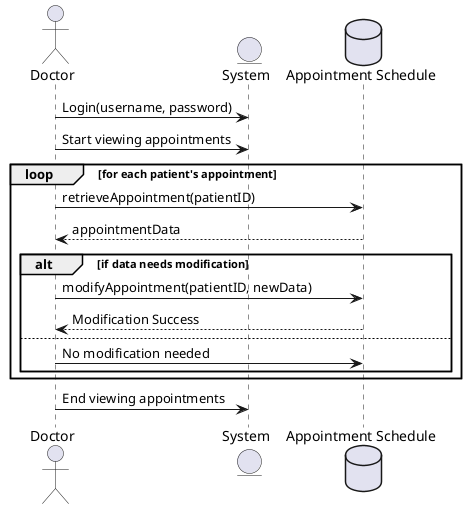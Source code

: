@startuml

actor "Doctor" as Doctor
entity "System" as AMS
database "Appointment Schedule" as Schedule

Doctor -> AMS : Login(username, password)
Doctor -> AMS : Start viewing appointments
loop for each patient's appointment
    Doctor -> Schedule : retrieveAppointment(patientID)
    Schedule --> Doctor : appointmentData
    alt if data needs modification
        Doctor -> Schedule : modifyAppointment(patientID, newData)
        Schedule --> Doctor : Modification Success
    else
        Doctor -> Schedule : No modification needed
    end
end
Doctor -> AMS : End viewing appointments

@endumd
